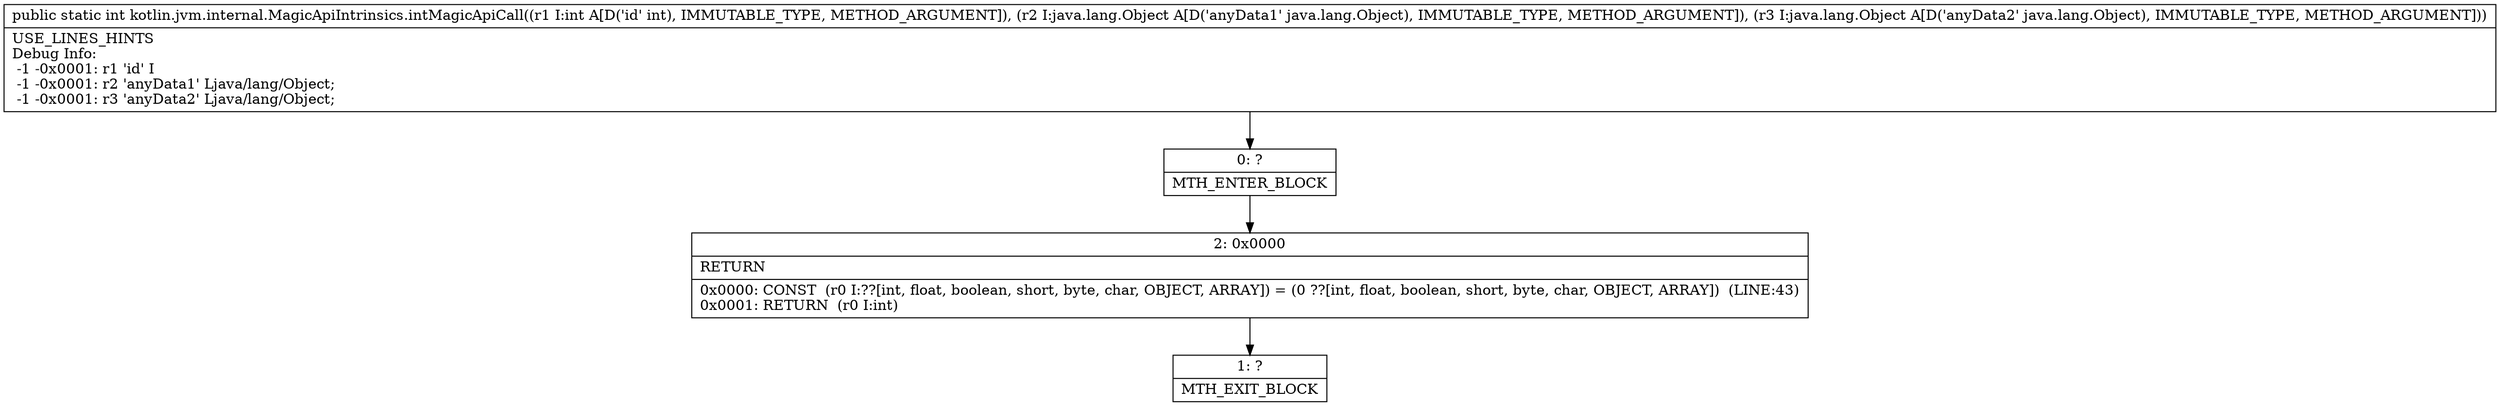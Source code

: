 digraph "CFG forkotlin.jvm.internal.MagicApiIntrinsics.intMagicApiCall(ILjava\/lang\/Object;Ljava\/lang\/Object;)I" {
Node_0 [shape=record,label="{0\:\ ?|MTH_ENTER_BLOCK\l}"];
Node_2 [shape=record,label="{2\:\ 0x0000|RETURN\l|0x0000: CONST  (r0 I:??[int, float, boolean, short, byte, char, OBJECT, ARRAY]) = (0 ??[int, float, boolean, short, byte, char, OBJECT, ARRAY])  (LINE:43)\l0x0001: RETURN  (r0 I:int) \l}"];
Node_1 [shape=record,label="{1\:\ ?|MTH_EXIT_BLOCK\l}"];
MethodNode[shape=record,label="{public static int kotlin.jvm.internal.MagicApiIntrinsics.intMagicApiCall((r1 I:int A[D('id' int), IMMUTABLE_TYPE, METHOD_ARGUMENT]), (r2 I:java.lang.Object A[D('anyData1' java.lang.Object), IMMUTABLE_TYPE, METHOD_ARGUMENT]), (r3 I:java.lang.Object A[D('anyData2' java.lang.Object), IMMUTABLE_TYPE, METHOD_ARGUMENT]))  | USE_LINES_HINTS\lDebug Info:\l  \-1 \-0x0001: r1 'id' I\l  \-1 \-0x0001: r2 'anyData1' Ljava\/lang\/Object;\l  \-1 \-0x0001: r3 'anyData2' Ljava\/lang\/Object;\l}"];
MethodNode -> Node_0;Node_0 -> Node_2;
Node_2 -> Node_1;
}


